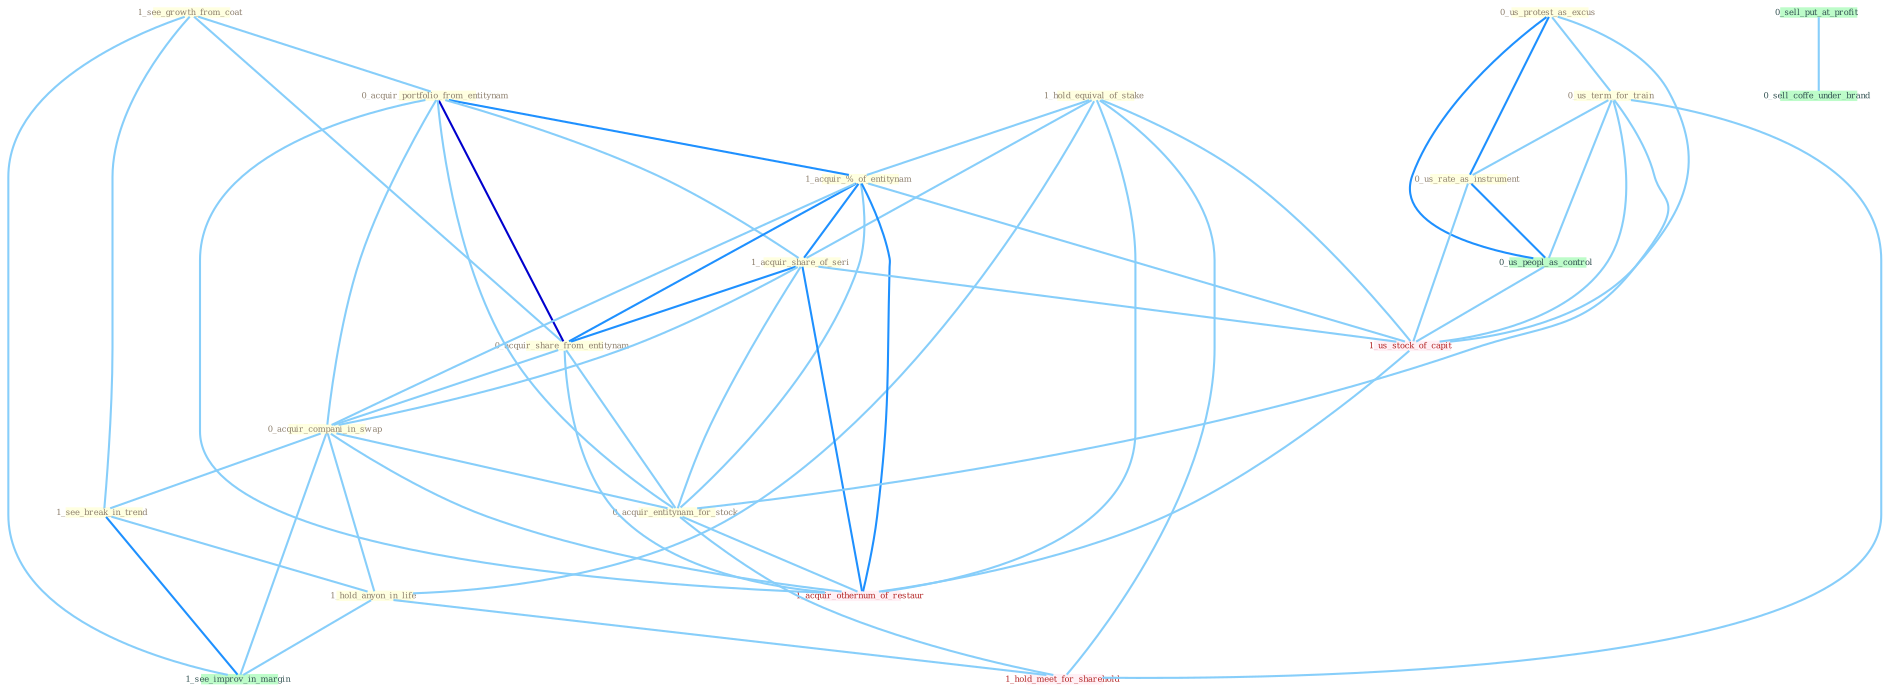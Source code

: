 Graph G{ 
    node
    [shape=polygon,style=filled,width=.5,height=.06,color="#BDFCC9",fixedsize=true,fontsize=4,
    fontcolor="#2f4f4f"];
    {node
    [color="#ffffe0", fontcolor="#8b7d6b"] "1_see_growth_from_coat " "0_acquir_portfolio_from_entitynam " "1_hold_equival_of_stake " "1_acquir_%_of_entitynam " "1_acquir_share_of_seri " "0_acquir_share_from_entitynam " "0_us_protest_as_excus " "0_acquir_compani_in_swap " "0_us_term_for_train " "1_see_break_in_trend " "0_us_rate_as_instrument " "0_acquir_entitynam_for_stock " "1_hold_anyon_in_life "}
{node [color="#fff0f5", fontcolor="#b22222"] "1_us_stock_of_capit " "1_hold_meet_for_sharehold " "1_acquir_othernum_of_restaur "}
edge [color="#B0E2FF"];

	"1_see_growth_from_coat " -- "0_acquir_portfolio_from_entitynam " [w="1", color="#87cefa" ];
	"1_see_growth_from_coat " -- "0_acquir_share_from_entitynam " [w="1", color="#87cefa" ];
	"1_see_growth_from_coat " -- "1_see_break_in_trend " [w="1", color="#87cefa" ];
	"1_see_growth_from_coat " -- "1_see_improv_in_margin " [w="1", color="#87cefa" ];
	"0_acquir_portfolio_from_entitynam " -- "1_acquir_%_of_entitynam " [w="2", color="#1e90ff" , len=0.8];
	"0_acquir_portfolio_from_entitynam " -- "1_acquir_share_of_seri " [w="1", color="#87cefa" ];
	"0_acquir_portfolio_from_entitynam " -- "0_acquir_share_from_entitynam " [w="3", color="#0000cd" , len=0.6];
	"0_acquir_portfolio_from_entitynam " -- "0_acquir_compani_in_swap " [w="1", color="#87cefa" ];
	"0_acquir_portfolio_from_entitynam " -- "0_acquir_entitynam_for_stock " [w="1", color="#87cefa" ];
	"0_acquir_portfolio_from_entitynam " -- "1_acquir_othernum_of_restaur " [w="1", color="#87cefa" ];
	"1_hold_equival_of_stake " -- "1_acquir_%_of_entitynam " [w="1", color="#87cefa" ];
	"1_hold_equival_of_stake " -- "1_acquir_share_of_seri " [w="1", color="#87cefa" ];
	"1_hold_equival_of_stake " -- "1_hold_anyon_in_life " [w="1", color="#87cefa" ];
	"1_hold_equival_of_stake " -- "1_us_stock_of_capit " [w="1", color="#87cefa" ];
	"1_hold_equival_of_stake " -- "1_hold_meet_for_sharehold " [w="1", color="#87cefa" ];
	"1_hold_equival_of_stake " -- "1_acquir_othernum_of_restaur " [w="1", color="#87cefa" ];
	"1_acquir_%_of_entitynam " -- "1_acquir_share_of_seri " [w="2", color="#1e90ff" , len=0.8];
	"1_acquir_%_of_entitynam " -- "0_acquir_share_from_entitynam " [w="2", color="#1e90ff" , len=0.8];
	"1_acquir_%_of_entitynam " -- "0_acquir_compani_in_swap " [w="1", color="#87cefa" ];
	"1_acquir_%_of_entitynam " -- "0_acquir_entitynam_for_stock " [w="1", color="#87cefa" ];
	"1_acquir_%_of_entitynam " -- "1_us_stock_of_capit " [w="1", color="#87cefa" ];
	"1_acquir_%_of_entitynam " -- "1_acquir_othernum_of_restaur " [w="2", color="#1e90ff" , len=0.8];
	"1_acquir_share_of_seri " -- "0_acquir_share_from_entitynam " [w="2", color="#1e90ff" , len=0.8];
	"1_acquir_share_of_seri " -- "0_acquir_compani_in_swap " [w="1", color="#87cefa" ];
	"1_acquir_share_of_seri " -- "0_acquir_entitynam_for_stock " [w="1", color="#87cefa" ];
	"1_acquir_share_of_seri " -- "1_us_stock_of_capit " [w="1", color="#87cefa" ];
	"1_acquir_share_of_seri " -- "1_acquir_othernum_of_restaur " [w="2", color="#1e90ff" , len=0.8];
	"0_acquir_share_from_entitynam " -- "0_acquir_compani_in_swap " [w="1", color="#87cefa" ];
	"0_acquir_share_from_entitynam " -- "0_acquir_entitynam_for_stock " [w="1", color="#87cefa" ];
	"0_acquir_share_from_entitynam " -- "1_acquir_othernum_of_restaur " [w="1", color="#87cefa" ];
	"0_us_protest_as_excus " -- "0_us_term_for_train " [w="1", color="#87cefa" ];
	"0_us_protest_as_excus " -- "0_us_rate_as_instrument " [w="2", color="#1e90ff" , len=0.8];
	"0_us_protest_as_excus " -- "0_us_peopl_as_control " [w="2", color="#1e90ff" , len=0.8];
	"0_us_protest_as_excus " -- "1_us_stock_of_capit " [w="1", color="#87cefa" ];
	"0_acquir_compani_in_swap " -- "1_see_break_in_trend " [w="1", color="#87cefa" ];
	"0_acquir_compani_in_swap " -- "0_acquir_entitynam_for_stock " [w="1", color="#87cefa" ];
	"0_acquir_compani_in_swap " -- "1_hold_anyon_in_life " [w="1", color="#87cefa" ];
	"0_acquir_compani_in_swap " -- "1_see_improv_in_margin " [w="1", color="#87cefa" ];
	"0_acquir_compani_in_swap " -- "1_acquir_othernum_of_restaur " [w="1", color="#87cefa" ];
	"0_us_term_for_train " -- "0_us_rate_as_instrument " [w="1", color="#87cefa" ];
	"0_us_term_for_train " -- "0_acquir_entitynam_for_stock " [w="1", color="#87cefa" ];
	"0_us_term_for_train " -- "0_us_peopl_as_control " [w="1", color="#87cefa" ];
	"0_us_term_for_train " -- "1_us_stock_of_capit " [w="1", color="#87cefa" ];
	"0_us_term_for_train " -- "1_hold_meet_for_sharehold " [w="1", color="#87cefa" ];
	"1_see_break_in_trend " -- "1_hold_anyon_in_life " [w="1", color="#87cefa" ];
	"1_see_break_in_trend " -- "1_see_improv_in_margin " [w="2", color="#1e90ff" , len=0.8];
	"0_us_rate_as_instrument " -- "0_us_peopl_as_control " [w="2", color="#1e90ff" , len=0.8];
	"0_us_rate_as_instrument " -- "1_us_stock_of_capit " [w="1", color="#87cefa" ];
	"0_acquir_entitynam_for_stock " -- "1_hold_meet_for_sharehold " [w="1", color="#87cefa" ];
	"0_acquir_entitynam_for_stock " -- "1_acquir_othernum_of_restaur " [w="1", color="#87cefa" ];
	"1_hold_anyon_in_life " -- "1_see_improv_in_margin " [w="1", color="#87cefa" ];
	"1_hold_anyon_in_life " -- "1_hold_meet_for_sharehold " [w="1", color="#87cefa" ];
	"0_us_peopl_as_control " -- "1_us_stock_of_capit " [w="1", color="#87cefa" ];
	"0_sell_put_at_profit " -- "0_sell_coffe_under_brand " [w="1", color="#87cefa" ];
	"1_us_stock_of_capit " -- "1_acquir_othernum_of_restaur " [w="1", color="#87cefa" ];
}
